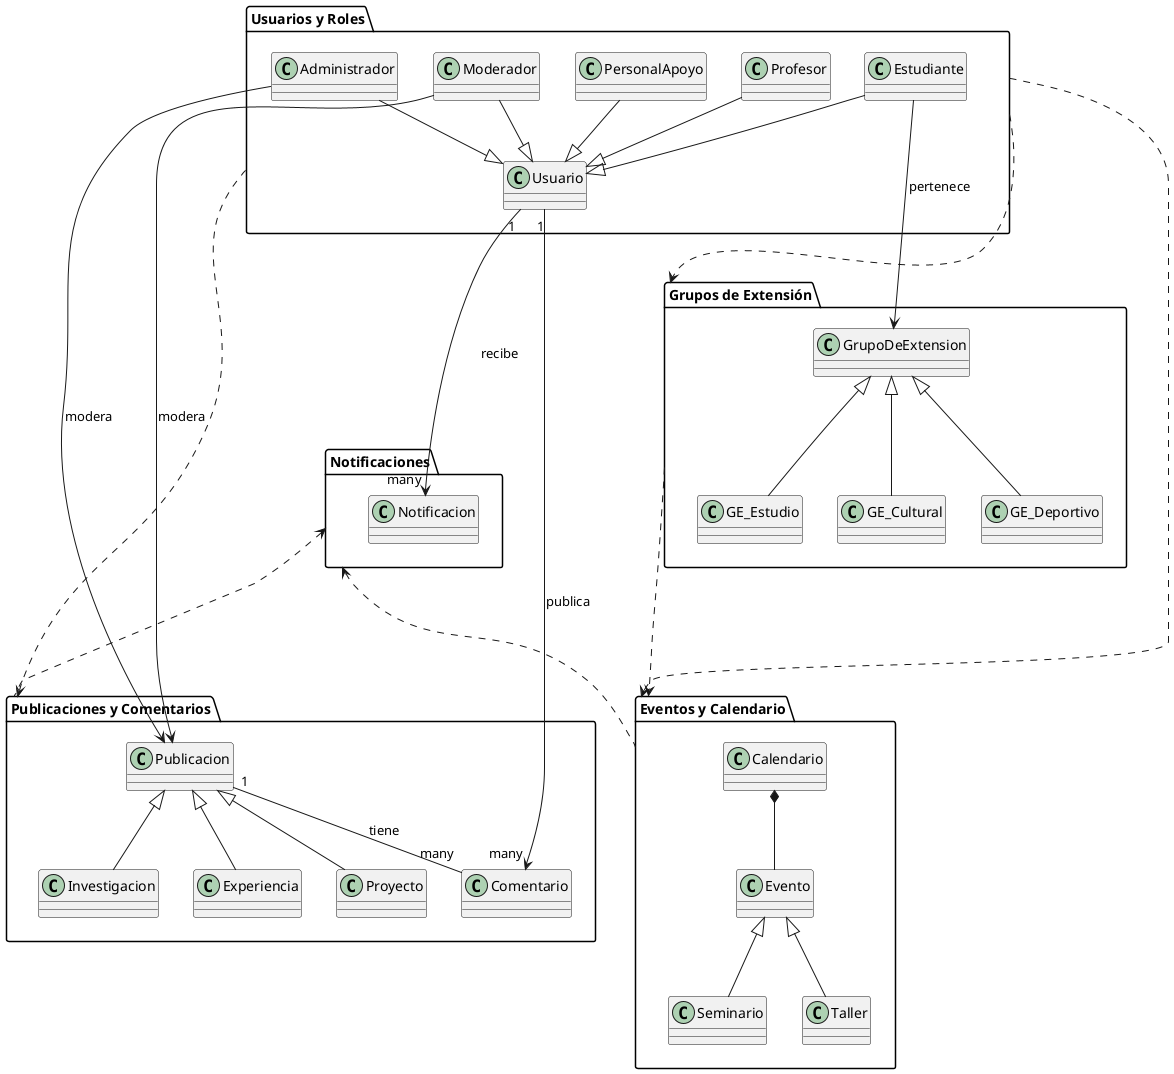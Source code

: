 @startuml r12
/'
Crear el diagrama de clases y de paquete del modelo de análisis del proyecto.

Revisar todas las clases involucradas en las distintas realizaciones de los casos de uso hechas en el reto 11, y buscar sus atributos y métodos, luego crear un diagrama único donde se vean las clases, sus atributos, métodos y relaciones, revise que la guía de estilo de los nombres y las métricas de tamaño se cumplan.

Luego, estudie cuál es la mejor manera de empaquetar estas clases, estudie si esos paquetes son altamente cohesivos, luego cree un diagrama de paquetes y analice si la arquitectura generada esta poco acoplada y no hay presencia de ciclos, de encontrar un problema estudie como mejorarlo y cambie sus paquetes.

Entregar el diagrama de clases y el diagrama de paquete del proyecto.
'/

package "Usuarios y Roles" as ur {
    class Usuario
    class Profesor
    class Estudiante
    class PersonalApoyo
    class Administrador
    class Moderador

    Profesor --|> Usuario
    Estudiante --|> Usuario
    PersonalApoyo --|> Usuario
    Administrador --|> Usuario
    Moderador --|> Usuario
}

package "Eventos y Calendario" as ec {
    class Evento
    class Seminario
    class Taller
    class Calendario

    Evento <|-- Seminario
    Evento <|-- Taller
    Calendario *-- Evento
}

package "Publicaciones y Comentarios" as pc {
    class Publicacion
    class Proyecto
    class Investigacion
    class Experiencia
    class Comentario

    Publicacion <|-- Proyecto
    Publicacion <|-- Investigacion
    Publicacion <|-- Experiencia
    Publicacion "1" -- "many" Comentario : tiene
}

package "Notificaciones" as n {
    class Notificacion
}

package "Grupos de Extensión" as ge {
    class GrupoDeExtension
    class GE_Cultural
    class GE_Deportivo
    class GE_Estudio

    GrupoDeExtension <|-- GE_Cultural
    GrupoDeExtension <|-- GE_Deportivo
    GrupoDeExtension <|-- GE_Estudio
}

Usuario "1" ---> "many" Comentario : publica
Usuario "1" ---> "many" Notificacion : recibe
Administrador --> Publicacion : modera
Moderador --> Publicacion : modera
Estudiante --> GrupoDeExtension : pertenece

'' Relaciones entre paquetes
ur -.-> ge 
ur -.-> pc
ur -.-> ec
n <-.- ec
n <-.- pc
ge -.-> ec


@enduml